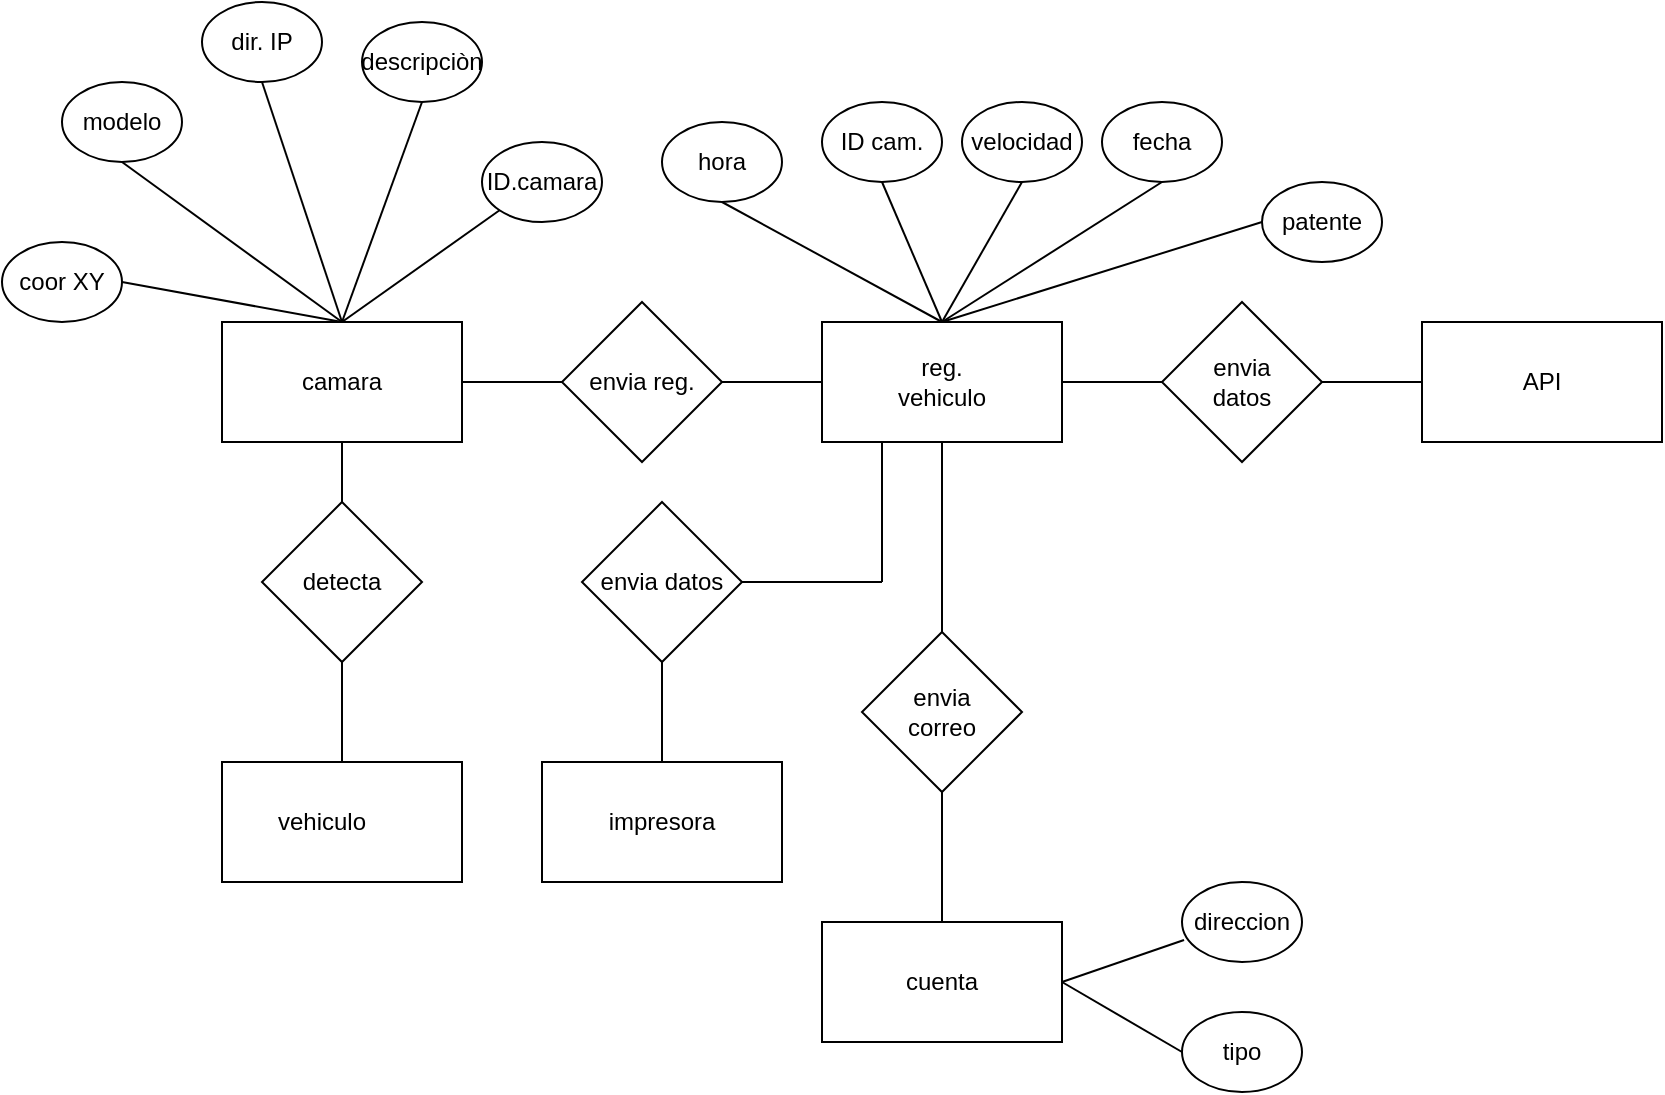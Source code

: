 <mxfile version="24.8.6">
  <diagram name="Página-1" id="577KbF8FxE5RcehU0ulu">
    <mxGraphModel dx="1707" dy="468" grid="1" gridSize="10" guides="1" tooltips="1" connect="1" arrows="1" fold="1" page="1" pageScale="1" pageWidth="827" pageHeight="1169" math="0" shadow="0">
      <root>
        <mxCell id="0" />
        <mxCell id="1" parent="0" />
        <mxCell id="IzIBIs0C1G4btlG91V2M-1" value="" style="rounded=0;whiteSpace=wrap;html=1;" parent="1" vertex="1">
          <mxGeometry x="390" y="220" width="120" height="60" as="geometry" />
        </mxCell>
        <mxCell id="IzIBIs0C1G4btlG91V2M-2" value="" style="rounded=0;whiteSpace=wrap;html=1;" parent="1" vertex="1">
          <mxGeometry x="90" y="220" width="120" height="60" as="geometry" />
        </mxCell>
        <mxCell id="IzIBIs0C1G4btlG91V2M-3" value="" style="rounded=0;whiteSpace=wrap;html=1;" parent="1" vertex="1">
          <mxGeometry x="690" y="220" width="120" height="60" as="geometry" />
        </mxCell>
        <mxCell id="IzIBIs0C1G4btlG91V2M-4" value="" style="rhombus;whiteSpace=wrap;html=1;" parent="1" vertex="1">
          <mxGeometry x="260" y="210" width="80" height="80" as="geometry" />
        </mxCell>
        <mxCell id="IzIBIs0C1G4btlG91V2M-5" value="" style="rhombus;whiteSpace=wrap;html=1;" parent="1" vertex="1">
          <mxGeometry x="560" y="210" width="80" height="80" as="geometry" />
        </mxCell>
        <mxCell id="IzIBIs0C1G4btlG91V2M-6" value="" style="rounded=0;whiteSpace=wrap;html=1;" parent="1" vertex="1">
          <mxGeometry x="90" y="440" width="120" height="60" as="geometry" />
        </mxCell>
        <mxCell id="IzIBIs0C1G4btlG91V2M-16" value="" style="endArrow=none;html=1;rounded=0;entryX=1;entryY=0.5;entryDx=0;entryDy=0;exitX=0;exitY=0.5;exitDx=0;exitDy=0;" parent="1" source="IzIBIs0C1G4btlG91V2M-1" target="IzIBIs0C1G4btlG91V2M-4" edge="1">
          <mxGeometry width="50" height="50" relative="1" as="geometry">
            <mxPoint x="330" y="300" as="sourcePoint" />
            <mxPoint x="380" y="250" as="targetPoint" />
          </mxGeometry>
        </mxCell>
        <mxCell id="IzIBIs0C1G4btlG91V2M-17" value="" style="endArrow=none;html=1;rounded=0;entryX=1;entryY=0.5;entryDx=0;entryDy=0;exitX=0;exitY=0.5;exitDx=0;exitDy=0;" parent="1" source="IzIBIs0C1G4btlG91V2M-4" target="IzIBIs0C1G4btlG91V2M-2" edge="1">
          <mxGeometry width="50" height="50" relative="1" as="geometry">
            <mxPoint x="210" y="380" as="sourcePoint" />
            <mxPoint x="260" y="330" as="targetPoint" />
          </mxGeometry>
        </mxCell>
        <mxCell id="IzIBIs0C1G4btlG91V2M-18" value="" style="endArrow=none;html=1;rounded=0;exitX=1;exitY=0.5;exitDx=0;exitDy=0;entryX=0;entryY=0.5;entryDx=0;entryDy=0;" parent="1" source="IzIBIs0C1G4btlG91V2M-1" target="IzIBIs0C1G4btlG91V2M-5" edge="1">
          <mxGeometry width="50" height="50" relative="1" as="geometry">
            <mxPoint x="540" y="270" as="sourcePoint" />
            <mxPoint x="590" y="220" as="targetPoint" />
          </mxGeometry>
        </mxCell>
        <mxCell id="IzIBIs0C1G4btlG91V2M-19" value="" style="endArrow=none;html=1;rounded=0;entryX=0;entryY=0.5;entryDx=0;entryDy=0;exitX=1;exitY=0.5;exitDx=0;exitDy=0;" parent="1" source="IzIBIs0C1G4btlG91V2M-5" target="IzIBIs0C1G4btlG91V2M-3" edge="1">
          <mxGeometry width="50" height="50" relative="1" as="geometry">
            <mxPoint x="540" y="270" as="sourcePoint" />
            <mxPoint x="590" y="220" as="targetPoint" />
          </mxGeometry>
        </mxCell>
        <mxCell id="IzIBIs0C1G4btlG91V2M-24" value="" style="rhombus;whiteSpace=wrap;html=1;" parent="1" vertex="1">
          <mxGeometry x="410" y="375" width="80" height="80" as="geometry" />
        </mxCell>
        <mxCell id="IzIBIs0C1G4btlG91V2M-29" value="" style="endArrow=none;html=1;rounded=0;entryX=0.5;entryY=1;entryDx=0;entryDy=0;exitX=0.5;exitY=0;exitDx=0;exitDy=0;" parent="1" source="IzIBIs0C1G4btlG91V2M-24" target="IzIBIs0C1G4btlG91V2M-1" edge="1">
          <mxGeometry width="50" height="50" relative="1" as="geometry">
            <mxPoint x="540" y="370" as="sourcePoint" />
            <mxPoint x="590" y="320" as="targetPoint" />
          </mxGeometry>
        </mxCell>
        <mxCell id="IzIBIs0C1G4btlG91V2M-37" value="" style="rhombus;whiteSpace=wrap;html=1;" parent="1" vertex="1">
          <mxGeometry x="110" y="310" width="80" height="80" as="geometry" />
        </mxCell>
        <mxCell id="IzIBIs0C1G4btlG91V2M-38" value="" style="endArrow=none;html=1;rounded=0;entryX=0.5;entryY=1;entryDx=0;entryDy=0;exitX=0.5;exitY=0;exitDx=0;exitDy=0;" parent="1" source="IzIBIs0C1G4btlG91V2M-37" target="IzIBIs0C1G4btlG91V2M-2" edge="1">
          <mxGeometry width="50" height="50" relative="1" as="geometry">
            <mxPoint x="280" y="370" as="sourcePoint" />
            <mxPoint x="330" y="320" as="targetPoint" />
          </mxGeometry>
        </mxCell>
        <mxCell id="IzIBIs0C1G4btlG91V2M-39" value="" style="endArrow=none;html=1;rounded=0;exitX=0.5;exitY=1;exitDx=0;exitDy=0;entryX=0.5;entryY=0;entryDx=0;entryDy=0;" parent="1" source="IzIBIs0C1G4btlG91V2M-37" target="IzIBIs0C1G4btlG91V2M-6" edge="1">
          <mxGeometry width="50" height="50" relative="1" as="geometry">
            <mxPoint x="280" y="370" as="sourcePoint" />
            <mxPoint x="330" y="320" as="targetPoint" />
          </mxGeometry>
        </mxCell>
        <mxCell id="IzIBIs0C1G4btlG91V2M-40" value="" style="ellipse;whiteSpace=wrap;html=1;" parent="1" vertex="1">
          <mxGeometry x="10" y="100" width="60" height="40" as="geometry" />
        </mxCell>
        <mxCell id="IzIBIs0C1G4btlG91V2M-41" value="" style="ellipse;whiteSpace=wrap;html=1;" parent="1" vertex="1">
          <mxGeometry x="-20" y="180" width="60" height="40" as="geometry" />
        </mxCell>
        <mxCell id="IzIBIs0C1G4btlG91V2M-42" value="" style="ellipse;whiteSpace=wrap;html=1;" parent="1" vertex="1">
          <mxGeometry x="80" y="60" width="60" height="40" as="geometry" />
        </mxCell>
        <mxCell id="IzIBIs0C1G4btlG91V2M-43" value="" style="ellipse;whiteSpace=wrap;html=1;" parent="1" vertex="1">
          <mxGeometry x="160" y="70" width="60" height="40" as="geometry" />
        </mxCell>
        <mxCell id="IzIBIs0C1G4btlG91V2M-44" value="" style="ellipse;whiteSpace=wrap;html=1;" parent="1" vertex="1">
          <mxGeometry x="220" y="130" width="60" height="40" as="geometry" />
        </mxCell>
        <mxCell id="IzIBIs0C1G4btlG91V2M-45" value="" style="ellipse;whiteSpace=wrap;html=1;" parent="1" vertex="1">
          <mxGeometry x="390" y="110" width="60" height="40" as="geometry" />
        </mxCell>
        <mxCell id="IzIBIs0C1G4btlG91V2M-46" value="" style="ellipse;whiteSpace=wrap;html=1;" parent="1" vertex="1">
          <mxGeometry x="460" y="110" width="60" height="40" as="geometry" />
        </mxCell>
        <mxCell id="IzIBIs0C1G4btlG91V2M-47" value="" style="ellipse;whiteSpace=wrap;html=1;" parent="1" vertex="1">
          <mxGeometry x="530" y="110" width="60" height="40" as="geometry" />
        </mxCell>
        <mxCell id="IzIBIs0C1G4btlG91V2M-48" value="" style="ellipse;whiteSpace=wrap;html=1;" parent="1" vertex="1">
          <mxGeometry x="310" y="120" width="60" height="40" as="geometry" />
        </mxCell>
        <mxCell id="IzIBIs0C1G4btlG91V2M-49" value="" style="ellipse;whiteSpace=wrap;html=1;" parent="1" vertex="1">
          <mxGeometry x="610" y="150" width="60" height="40" as="geometry" />
        </mxCell>
        <mxCell id="IzIBIs0C1G4btlG91V2M-50" value="" style="endArrow=none;html=1;rounded=0;exitX=0.5;exitY=1;exitDx=0;exitDy=0;entryX=0.5;entryY=0;entryDx=0;entryDy=0;" parent="1" source="IzIBIs0C1G4btlG91V2M-48" edge="1">
          <mxGeometry width="50" height="50" relative="1" as="geometry">
            <mxPoint x="360" y="330" as="sourcePoint" />
            <mxPoint x="450" y="220" as="targetPoint" />
          </mxGeometry>
        </mxCell>
        <mxCell id="IzIBIs0C1G4btlG91V2M-51" value="" style="endArrow=none;html=1;rounded=0;exitX=0.5;exitY=1;exitDx=0;exitDy=0;entryX=0.5;entryY=0;entryDx=0;entryDy=0;" parent="1" source="IzIBIs0C1G4btlG91V2M-45" edge="1">
          <mxGeometry width="50" height="50" relative="1" as="geometry">
            <mxPoint x="360" y="330" as="sourcePoint" />
            <mxPoint x="450" y="220" as="targetPoint" />
          </mxGeometry>
        </mxCell>
        <mxCell id="IzIBIs0C1G4btlG91V2M-52" value="" style="endArrow=none;html=1;rounded=0;entryX=0.5;entryY=1;entryDx=0;entryDy=0;" parent="1" target="IzIBIs0C1G4btlG91V2M-46" edge="1">
          <mxGeometry width="50" height="50" relative="1" as="geometry">
            <mxPoint x="450" y="220" as="sourcePoint" />
            <mxPoint x="410" y="280" as="targetPoint" />
          </mxGeometry>
        </mxCell>
        <mxCell id="IzIBIs0C1G4btlG91V2M-53" value="" style="endArrow=none;html=1;rounded=0;exitX=0.5;exitY=0;exitDx=0;exitDy=0;entryX=0.5;entryY=1;entryDx=0;entryDy=0;" parent="1" target="IzIBIs0C1G4btlG91V2M-47" edge="1">
          <mxGeometry width="50" height="50" relative="1" as="geometry">
            <mxPoint x="450" y="220" as="sourcePoint" />
            <mxPoint x="410" y="280" as="targetPoint" />
          </mxGeometry>
        </mxCell>
        <mxCell id="IzIBIs0C1G4btlG91V2M-54" value="" style="endArrow=none;html=1;rounded=0;entryX=0;entryY=0.5;entryDx=0;entryDy=0;exitX=0.5;exitY=0;exitDx=0;exitDy=0;" parent="1" target="IzIBIs0C1G4btlG91V2M-49" edge="1">
          <mxGeometry width="50" height="50" relative="1" as="geometry">
            <mxPoint x="450" y="220" as="sourcePoint" />
            <mxPoint x="410" y="280" as="targetPoint" />
          </mxGeometry>
        </mxCell>
        <mxCell id="IzIBIs0C1G4btlG91V2M-55" value="" style="endArrow=none;html=1;rounded=0;entryX=1;entryY=0.5;entryDx=0;entryDy=0;exitX=0.5;exitY=0;exitDx=0;exitDy=0;" parent="1" source="IzIBIs0C1G4btlG91V2M-2" target="IzIBIs0C1G4btlG91V2M-41" edge="1">
          <mxGeometry width="50" height="50" relative="1" as="geometry">
            <mxPoint x="180" y="170" as="sourcePoint" />
            <mxPoint x="230" y="120" as="targetPoint" />
          </mxGeometry>
        </mxCell>
        <mxCell id="IzIBIs0C1G4btlG91V2M-56" value="" style="endArrow=none;html=1;rounded=0;exitX=0.5;exitY=1;exitDx=0;exitDy=0;entryX=0.5;entryY=0;entryDx=0;entryDy=0;" parent="1" source="IzIBIs0C1G4btlG91V2M-40" target="IzIBIs0C1G4btlG91V2M-2" edge="1">
          <mxGeometry width="50" height="50" relative="1" as="geometry">
            <mxPoint x="180" y="170" as="sourcePoint" />
            <mxPoint x="230" y="120" as="targetPoint" />
          </mxGeometry>
        </mxCell>
        <mxCell id="IzIBIs0C1G4btlG91V2M-57" value="" style="endArrow=none;html=1;rounded=0;entryX=0.5;entryY=1;entryDx=0;entryDy=0;exitX=0.5;exitY=0;exitDx=0;exitDy=0;" parent="1" source="IzIBIs0C1G4btlG91V2M-2" target="IzIBIs0C1G4btlG91V2M-42" edge="1">
          <mxGeometry width="50" height="50" relative="1" as="geometry">
            <mxPoint x="180" y="170" as="sourcePoint" />
            <mxPoint x="230" y="120" as="targetPoint" />
          </mxGeometry>
        </mxCell>
        <mxCell id="IzIBIs0C1G4btlG91V2M-58" value="" style="endArrow=none;html=1;rounded=0;entryX=0.5;entryY=1;entryDx=0;entryDy=0;exitX=0.5;exitY=0;exitDx=0;exitDy=0;" parent="1" source="IzIBIs0C1G4btlG91V2M-2" target="IzIBIs0C1G4btlG91V2M-43" edge="1">
          <mxGeometry width="50" height="50" relative="1" as="geometry">
            <mxPoint x="180" y="170" as="sourcePoint" />
            <mxPoint x="230" y="120" as="targetPoint" />
          </mxGeometry>
        </mxCell>
        <mxCell id="IzIBIs0C1G4btlG91V2M-59" value="" style="endArrow=none;html=1;rounded=0;entryX=0;entryY=1;entryDx=0;entryDy=0;exitX=0.5;exitY=0;exitDx=0;exitDy=0;" parent="1" source="IzIBIs0C1G4btlG91V2M-2" target="IzIBIs0C1G4btlG91V2M-44" edge="1">
          <mxGeometry width="50" height="50" relative="1" as="geometry">
            <mxPoint x="180" y="170" as="sourcePoint" />
            <mxPoint x="230" y="120" as="targetPoint" />
          </mxGeometry>
        </mxCell>
        <mxCell id="IzIBIs0C1G4btlG91V2M-60" value="camara" style="text;html=1;align=center;verticalAlign=middle;whiteSpace=wrap;rounded=0;" parent="1" vertex="1">
          <mxGeometry x="120" y="235" width="60" height="30" as="geometry" />
        </mxCell>
        <mxCell id="IzIBIs0C1G4btlG91V2M-61" value="reg. vehiculo" style="text;html=1;align=center;verticalAlign=middle;whiteSpace=wrap;rounded=0;" parent="1" vertex="1">
          <mxGeometry x="420" y="235" width="60" height="30" as="geometry" />
        </mxCell>
        <mxCell id="IzIBIs0C1G4btlG91V2M-62" value="API" style="text;html=1;align=center;verticalAlign=middle;whiteSpace=wrap;rounded=0;" parent="1" vertex="1">
          <mxGeometry x="720" y="235" width="60" height="30" as="geometry" />
        </mxCell>
        <mxCell id="IzIBIs0C1G4btlG91V2M-67" value="vehiculo" style="text;html=1;align=center;verticalAlign=middle;whiteSpace=wrap;rounded=0;" parent="1" vertex="1">
          <mxGeometry x="110" y="455" width="60" height="30" as="geometry" />
        </mxCell>
        <mxCell id="IzIBIs0C1G4btlG91V2M-69" value="coor XY" style="text;html=1;align=center;verticalAlign=middle;whiteSpace=wrap;rounded=0;" parent="1" vertex="1">
          <mxGeometry x="-20" y="185" width="60" height="30" as="geometry" />
        </mxCell>
        <mxCell id="IzIBIs0C1G4btlG91V2M-70" value="modelo" style="text;html=1;align=center;verticalAlign=middle;whiteSpace=wrap;rounded=0;" parent="1" vertex="1">
          <mxGeometry x="10" y="105" width="60" height="30" as="geometry" />
        </mxCell>
        <mxCell id="IzIBIs0C1G4btlG91V2M-71" value="dir. IP" style="text;html=1;align=center;verticalAlign=middle;whiteSpace=wrap;rounded=0;" parent="1" vertex="1">
          <mxGeometry x="80" y="65" width="60" height="30" as="geometry" />
        </mxCell>
        <mxCell id="IzIBIs0C1G4btlG91V2M-72" value="descripciòn" style="text;html=1;align=center;verticalAlign=middle;whiteSpace=wrap;rounded=0;" parent="1" vertex="1">
          <mxGeometry x="160" y="75" width="60" height="30" as="geometry" />
        </mxCell>
        <mxCell id="IzIBIs0C1G4btlG91V2M-73" value="ID.camara" style="text;html=1;align=center;verticalAlign=middle;whiteSpace=wrap;rounded=0;" parent="1" vertex="1">
          <mxGeometry x="220" y="135" width="60" height="30" as="geometry" />
        </mxCell>
        <mxCell id="IzIBIs0C1G4btlG91V2M-75" value="hora" style="text;html=1;align=center;verticalAlign=middle;whiteSpace=wrap;rounded=0;" parent="1" vertex="1">
          <mxGeometry x="310" y="125" width="60" height="30" as="geometry" />
        </mxCell>
        <mxCell id="IzIBIs0C1G4btlG91V2M-76" value="ID cam." style="text;html=1;align=center;verticalAlign=middle;whiteSpace=wrap;rounded=0;" parent="1" vertex="1">
          <mxGeometry x="390" y="115" width="60" height="30" as="geometry" />
        </mxCell>
        <mxCell id="IzIBIs0C1G4btlG91V2M-77" value="velocidad" style="text;html=1;align=center;verticalAlign=middle;whiteSpace=wrap;rounded=0;" parent="1" vertex="1">
          <mxGeometry x="460" y="115" width="60" height="30" as="geometry" />
        </mxCell>
        <mxCell id="IzIBIs0C1G4btlG91V2M-78" value="fecha" style="text;html=1;align=center;verticalAlign=middle;whiteSpace=wrap;rounded=0;" parent="1" vertex="1">
          <mxGeometry x="530" y="115" width="60" height="30" as="geometry" />
        </mxCell>
        <mxCell id="IzIBIs0C1G4btlG91V2M-79" value="patente" style="text;html=1;align=center;verticalAlign=middle;whiteSpace=wrap;rounded=0;" parent="1" vertex="1">
          <mxGeometry x="610" y="155" width="60" height="30" as="geometry" />
        </mxCell>
        <mxCell id="IzIBIs0C1G4btlG91V2M-80" value="detecta" style="text;html=1;align=center;verticalAlign=middle;whiteSpace=wrap;rounded=0;" parent="1" vertex="1">
          <mxGeometry x="120" y="335" width="60" height="30" as="geometry" />
        </mxCell>
        <mxCell id="IzIBIs0C1G4btlG91V2M-81" value="envia reg." style="text;html=1;align=center;verticalAlign=middle;whiteSpace=wrap;rounded=0;" parent="1" vertex="1">
          <mxGeometry x="270" y="235" width="60" height="30" as="geometry" />
        </mxCell>
        <mxCell id="IzIBIs0C1G4btlG91V2M-84" value="envia datos" style="text;html=1;align=center;verticalAlign=middle;whiteSpace=wrap;rounded=0;" parent="1" vertex="1">
          <mxGeometry x="570" y="235" width="60" height="30" as="geometry" />
        </mxCell>
        <mxCell id="IzIBIs0C1G4btlG91V2M-86" value="envia correo" style="text;html=1;align=center;verticalAlign=middle;whiteSpace=wrap;rounded=0;" parent="1" vertex="1">
          <mxGeometry x="420" y="400" width="60" height="30" as="geometry" />
        </mxCell>
        <mxCell id="eAyqXSwBM4oxnpz4aFkH-1" value="cuenta" style="rounded=0;whiteSpace=wrap;html=1;" vertex="1" parent="1">
          <mxGeometry x="390" y="520" width="120" height="60" as="geometry" />
        </mxCell>
        <mxCell id="eAyqXSwBM4oxnpz4aFkH-2" value="" style="endArrow=none;html=1;rounded=0;entryX=0.5;entryY=1;entryDx=0;entryDy=0;exitX=0.5;exitY=0;exitDx=0;exitDy=0;" edge="1" parent="1" source="eAyqXSwBM4oxnpz4aFkH-1" target="IzIBIs0C1G4btlG91V2M-24">
          <mxGeometry width="50" height="50" relative="1" as="geometry">
            <mxPoint x="310" y="520" as="sourcePoint" />
            <mxPoint x="360" y="470" as="targetPoint" />
          </mxGeometry>
        </mxCell>
        <mxCell id="eAyqXSwBM4oxnpz4aFkH-6" value="direccion" style="ellipse;whiteSpace=wrap;html=1;" vertex="1" parent="1">
          <mxGeometry x="570" y="500" width="60" height="40" as="geometry" />
        </mxCell>
        <mxCell id="eAyqXSwBM4oxnpz4aFkH-8" value="tipo" style="ellipse;whiteSpace=wrap;html=1;" vertex="1" parent="1">
          <mxGeometry x="570" y="565" width="60" height="40" as="geometry" />
        </mxCell>
        <mxCell id="eAyqXSwBM4oxnpz4aFkH-9" value="" style="endArrow=none;html=1;rounded=0;entryX=1;entryY=0.5;entryDx=0;entryDy=0;exitX=0.017;exitY=0.725;exitDx=0;exitDy=0;exitPerimeter=0;" edge="1" parent="1" source="eAyqXSwBM4oxnpz4aFkH-6" target="eAyqXSwBM4oxnpz4aFkH-1">
          <mxGeometry width="50" height="50" relative="1" as="geometry">
            <mxPoint x="400" y="610" as="sourcePoint" />
            <mxPoint x="450" y="560" as="targetPoint" />
          </mxGeometry>
        </mxCell>
        <mxCell id="eAyqXSwBM4oxnpz4aFkH-10" value="" style="endArrow=none;html=1;rounded=0;entryX=1;entryY=0.5;entryDx=0;entryDy=0;exitX=0;exitY=0.5;exitDx=0;exitDy=0;" edge="1" parent="1" source="eAyqXSwBM4oxnpz4aFkH-8" target="eAyqXSwBM4oxnpz4aFkH-1">
          <mxGeometry width="50" height="50" relative="1" as="geometry">
            <mxPoint x="400" y="610" as="sourcePoint" />
            <mxPoint x="450" y="560" as="targetPoint" />
          </mxGeometry>
        </mxCell>
        <mxCell id="eAyqXSwBM4oxnpz4aFkH-11" value="impresora" style="rounded=0;whiteSpace=wrap;html=1;" vertex="1" parent="1">
          <mxGeometry x="250" y="440" width="120" height="60" as="geometry" />
        </mxCell>
        <mxCell id="eAyqXSwBM4oxnpz4aFkH-12" value="envia datos" style="rhombus;whiteSpace=wrap;html=1;" vertex="1" parent="1">
          <mxGeometry x="270" y="310" width="80" height="80" as="geometry" />
        </mxCell>
        <mxCell id="eAyqXSwBM4oxnpz4aFkH-13" value="" style="endArrow=none;html=1;rounded=0;exitX=1;exitY=0.5;exitDx=0;exitDy=0;" edge="1" parent="1" source="eAyqXSwBM4oxnpz4aFkH-12">
          <mxGeometry width="50" height="50" relative="1" as="geometry">
            <mxPoint x="400" y="410" as="sourcePoint" />
            <mxPoint x="420" y="350" as="targetPoint" />
          </mxGeometry>
        </mxCell>
        <mxCell id="eAyqXSwBM4oxnpz4aFkH-14" value="" style="endArrow=none;html=1;rounded=0;entryX=0.25;entryY=1;entryDx=0;entryDy=0;" edge="1" parent="1" target="IzIBIs0C1G4btlG91V2M-1">
          <mxGeometry width="50" height="50" relative="1" as="geometry">
            <mxPoint x="420" y="350" as="sourcePoint" />
            <mxPoint x="450" y="360" as="targetPoint" />
          </mxGeometry>
        </mxCell>
        <mxCell id="eAyqXSwBM4oxnpz4aFkH-16" value="" style="endArrow=none;html=1;rounded=0;exitX=0.5;exitY=1;exitDx=0;exitDy=0;entryX=0.5;entryY=0;entryDx=0;entryDy=0;" edge="1" parent="1" source="eAyqXSwBM4oxnpz4aFkH-12" target="eAyqXSwBM4oxnpz4aFkH-11">
          <mxGeometry width="50" height="50" relative="1" as="geometry">
            <mxPoint x="400" y="410" as="sourcePoint" />
            <mxPoint x="450" y="360" as="targetPoint" />
          </mxGeometry>
        </mxCell>
      </root>
    </mxGraphModel>
  </diagram>
</mxfile>
